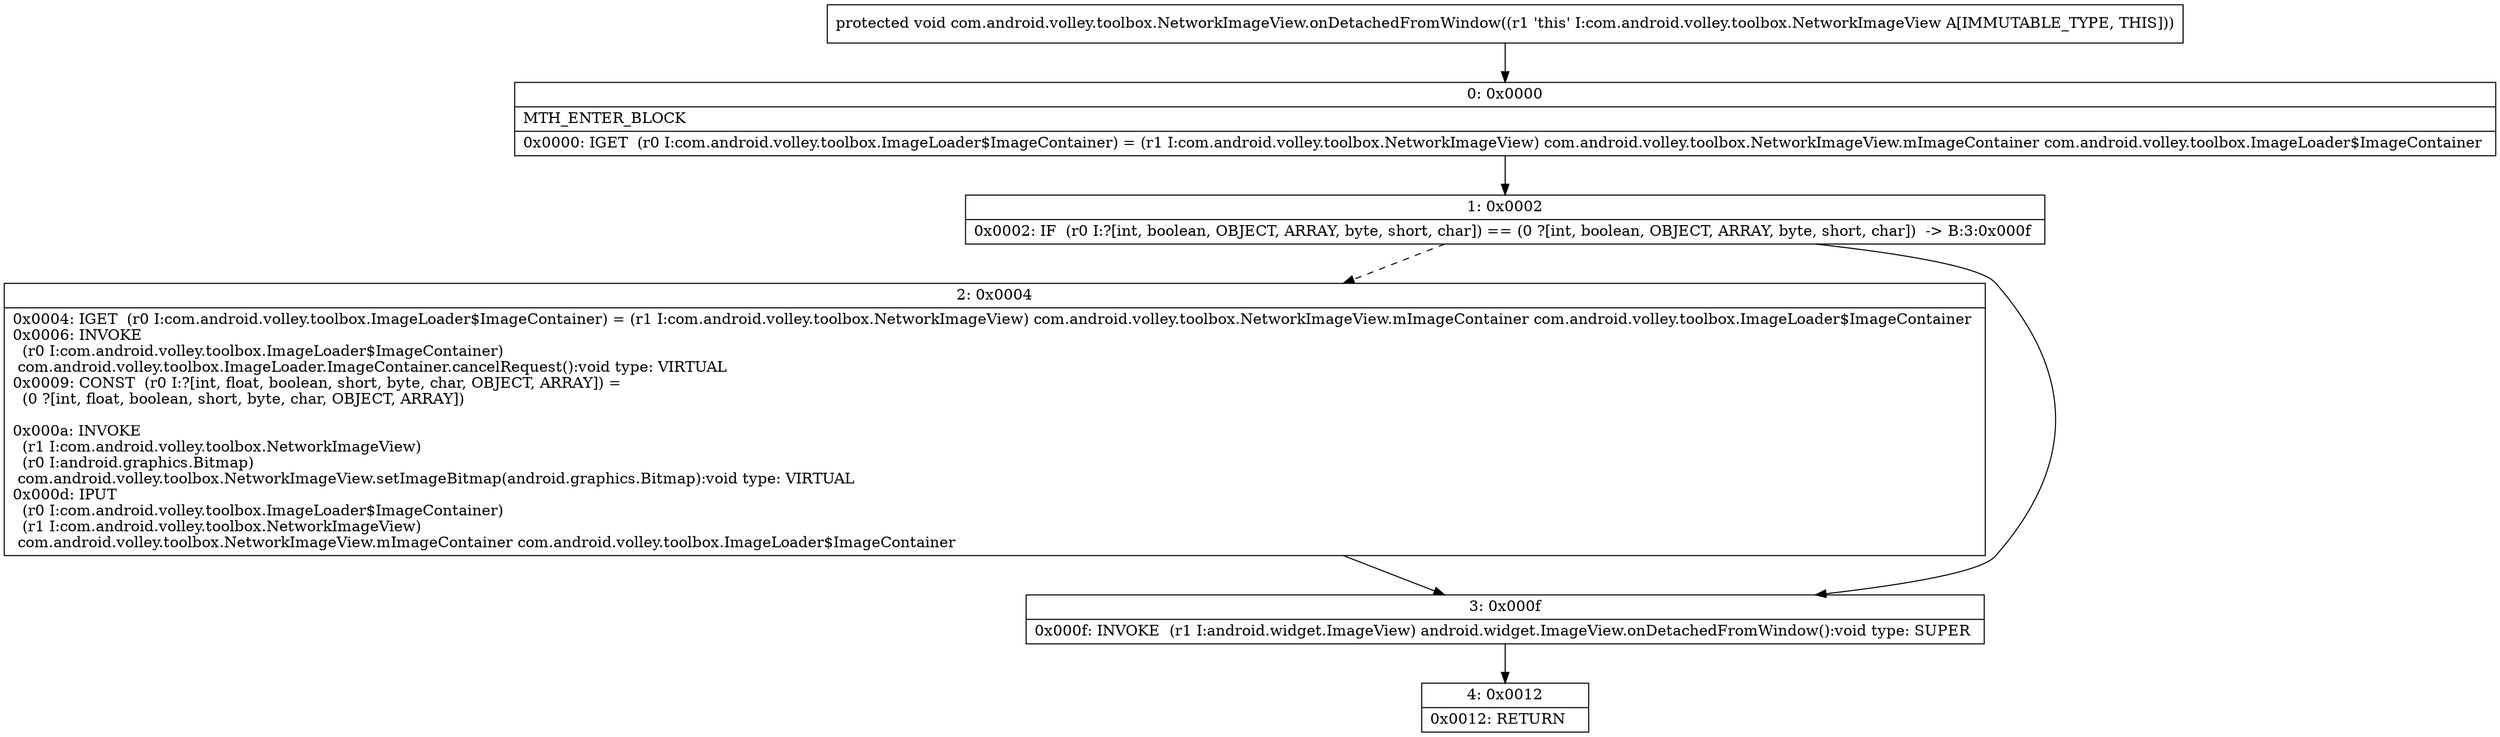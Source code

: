 digraph "CFG forcom.android.volley.toolbox.NetworkImageView.onDetachedFromWindow()V" {
Node_0 [shape=record,label="{0\:\ 0x0000|MTH_ENTER_BLOCK\l|0x0000: IGET  (r0 I:com.android.volley.toolbox.ImageLoader$ImageContainer) = (r1 I:com.android.volley.toolbox.NetworkImageView) com.android.volley.toolbox.NetworkImageView.mImageContainer com.android.volley.toolbox.ImageLoader$ImageContainer \l}"];
Node_1 [shape=record,label="{1\:\ 0x0002|0x0002: IF  (r0 I:?[int, boolean, OBJECT, ARRAY, byte, short, char]) == (0 ?[int, boolean, OBJECT, ARRAY, byte, short, char])  \-\> B:3:0x000f \l}"];
Node_2 [shape=record,label="{2\:\ 0x0004|0x0004: IGET  (r0 I:com.android.volley.toolbox.ImageLoader$ImageContainer) = (r1 I:com.android.volley.toolbox.NetworkImageView) com.android.volley.toolbox.NetworkImageView.mImageContainer com.android.volley.toolbox.ImageLoader$ImageContainer \l0x0006: INVOKE  \l  (r0 I:com.android.volley.toolbox.ImageLoader$ImageContainer)\l com.android.volley.toolbox.ImageLoader.ImageContainer.cancelRequest():void type: VIRTUAL \l0x0009: CONST  (r0 I:?[int, float, boolean, short, byte, char, OBJECT, ARRAY]) = \l  (0 ?[int, float, boolean, short, byte, char, OBJECT, ARRAY])\l \l0x000a: INVOKE  \l  (r1 I:com.android.volley.toolbox.NetworkImageView)\l  (r0 I:android.graphics.Bitmap)\l com.android.volley.toolbox.NetworkImageView.setImageBitmap(android.graphics.Bitmap):void type: VIRTUAL \l0x000d: IPUT  \l  (r0 I:com.android.volley.toolbox.ImageLoader$ImageContainer)\l  (r1 I:com.android.volley.toolbox.NetworkImageView)\l com.android.volley.toolbox.NetworkImageView.mImageContainer com.android.volley.toolbox.ImageLoader$ImageContainer \l}"];
Node_3 [shape=record,label="{3\:\ 0x000f|0x000f: INVOKE  (r1 I:android.widget.ImageView) android.widget.ImageView.onDetachedFromWindow():void type: SUPER \l}"];
Node_4 [shape=record,label="{4\:\ 0x0012|0x0012: RETURN   \l}"];
MethodNode[shape=record,label="{protected void com.android.volley.toolbox.NetworkImageView.onDetachedFromWindow((r1 'this' I:com.android.volley.toolbox.NetworkImageView A[IMMUTABLE_TYPE, THIS])) }"];
MethodNode -> Node_0;
Node_0 -> Node_1;
Node_1 -> Node_2[style=dashed];
Node_1 -> Node_3;
Node_2 -> Node_3;
Node_3 -> Node_4;
}

